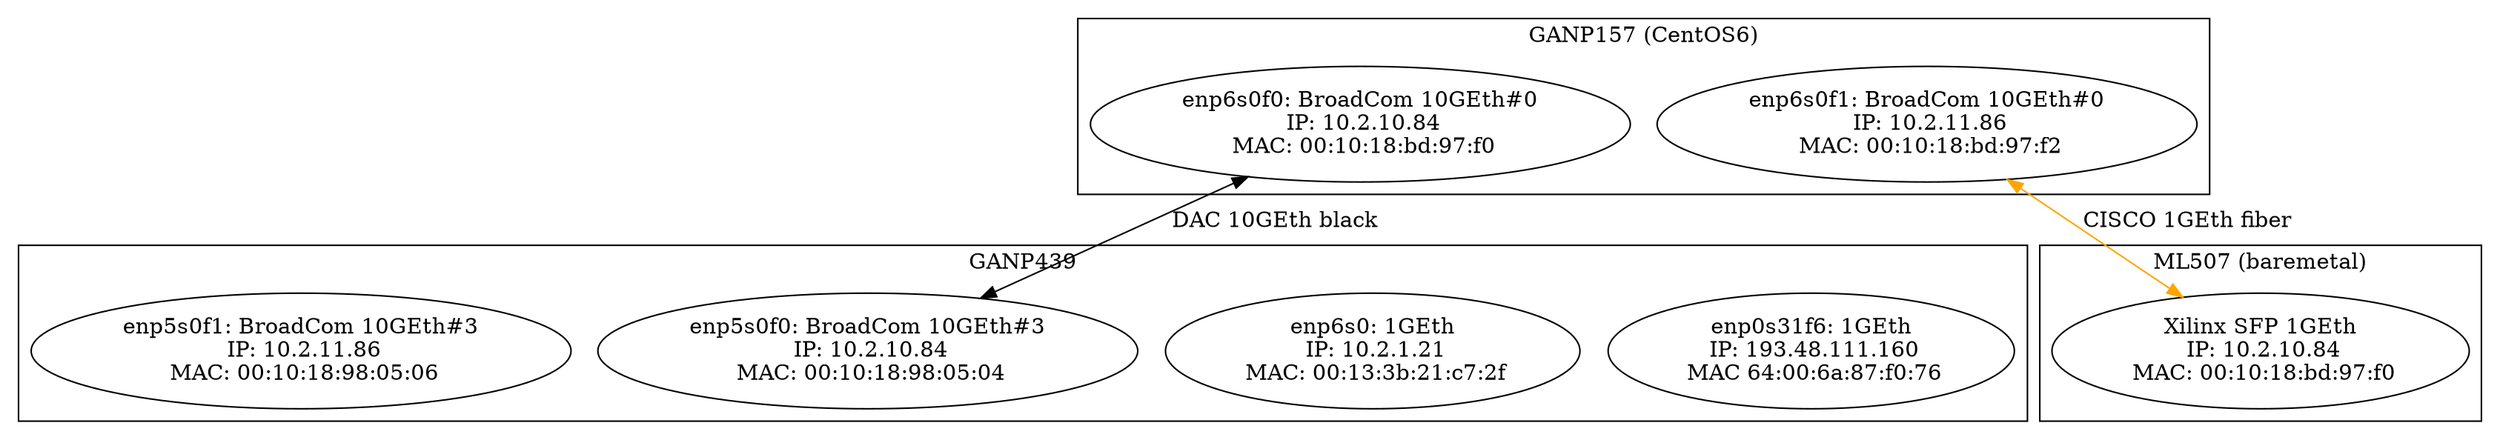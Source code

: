 digraph Point2PointNetwork           
{
  subgraph cluster_ML507
  {label="ML507 (baremetal)"
#BroadCom 10GEth #0
	SFP[shape=ellipse,label="Xilinx SFP 1GEth\n IP: 10.2.10.84\n MAC: 00:10:18:bd:97:f0"]
  }//ML507

  subgraph cluster_GANP157
  {label="GANP157 (CentOS6)"
#BroadCom 10GEth #0
	enp6s0f0[shape=ellipse,label="enp6s0f0: BroadCom 10GEth#0\n IP: 10.2.10.84\n MAC: 00:10:18:bd:97:f0"]
	enp6s0f1[shape=ellipse,label="enp6s0f1: BroadCom 10GEth#0\n IP: 10.2.11.86\n MAC: 00:10:18:bd:97:f2"]
  }//GANP157

  subgraph cluster_GANP349        
  {label=GANP439
#motherboard
	enp0s31f6[shape=ellipse,label="enp0s31f6: 1GEth\n IP: 193.48.111.160\n MAC 64:00:6a:87:f0:76"]
#StarTech PCIe1x 1GEth
	enp6s0[shape=ellipse,label="enp6s0: 1GEth\n IP: 10.2.1.21\n MAC: 00:13:3b:21:c7:2f"]
#Intel 10GEth #2
#	enp5s0f0[shape=ellipse,label="enp5s0f0: Intel 10GEth#2\n IP: 10.2.10.38\n MAC: a0:36:9f:24:53:e8"]
#	enp5s0f1[shape=ellipse,label="enp5s0f1: Intel 10GEth#2\n IP; 10.2.11.34\n MAC: a0:36:9f:24:53:ea"]
#BroadCom 10GEth #1
#	enp5s0f0[shape=ellipse,label="enp5s0f0: HP 10GEth#1\n IP: 10.2.10.84\n MAC: 2c:76:8a:82:72:70"]
#	enp5s0f1[shape=ellipse,label="enp5s0f1: HP 10GEth#1\n IP: 10.2.11.86\n MAC: 2c:76:8a:82:72:74"]
#BroadCom 10GEth #2
	enp5s0f0[shape=ellipse,label="enp5s0f0np0: BroadCom 10GEth#2\n IP: 10.2.10.84\n MAC: 00:0a:f7:f0:65:20"]
	enp5s0f1[shape=ellipse,label="enp5s0f1np1: BroadCom 10GEth#2\n IP: 10.2.11.86\n MAC: 00:0a:f7:f0:65:21"]
#BroadCom 10GEth #3
	enp5s0f0[shape=ellipse,label="enp5s0f0: BroadCom 10GEth#3\n IP: 10.2.10.84\n MAC: 00:10:18:98:05:04"]
	enp5s0f1[shape=ellipse,label="enp5s0f1: BroadCom 10GEth#3\n IP: 10.2.11.86\n MAC: 00:10:18:98:05:06"]
  }//GANP439

#DAC black
  enp6s0f0 -> enp5s0f0 [label="DAC 10GEth black" dir=both color="black"]
#Dell SFP 10GEth fiber
  enp6s0f1 -> SFP [label="CISCO 1GEth fiber" dir=both color="orange"]
}//digraph
